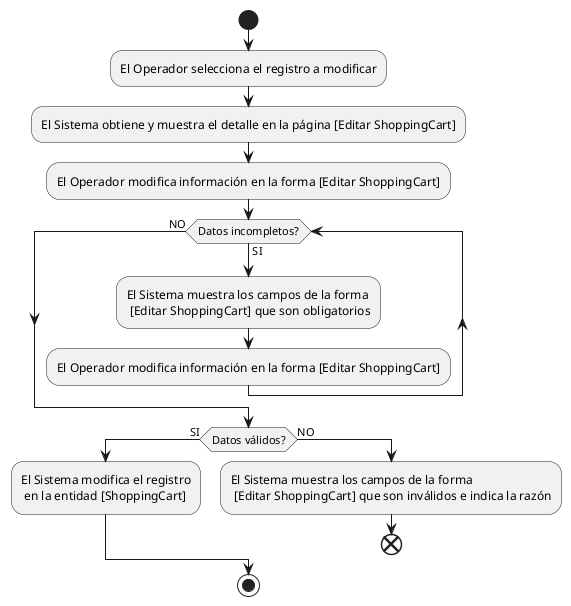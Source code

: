 @startumlstart
start
:El Operador selecciona el registro a modificar;
:El Sistema obtiene y muestra el detalle en la página [Editar ShoppingCart];
:El Operador modifica información en la forma [Editar ShoppingCart];
while (Datos incompletos?) is (SI)  
	:El Sistema muestra los campos de la forma\n [Editar ShoppingCart] que son obligatorios;  
	:El Operador modifica información en la forma [Editar ShoppingCart];
endwhile (NO)  

	if (Datos válidos?) then (SI)    
		:El Sistema modifica el registro\n en la entidad [ShoppingCart];  
	else (NO)    
		:El Sistema muestra los campos de la forma\n [Editar ShoppingCart] que son inválidos e indica la razón;    
		end  
	endif
stop
@enduml

